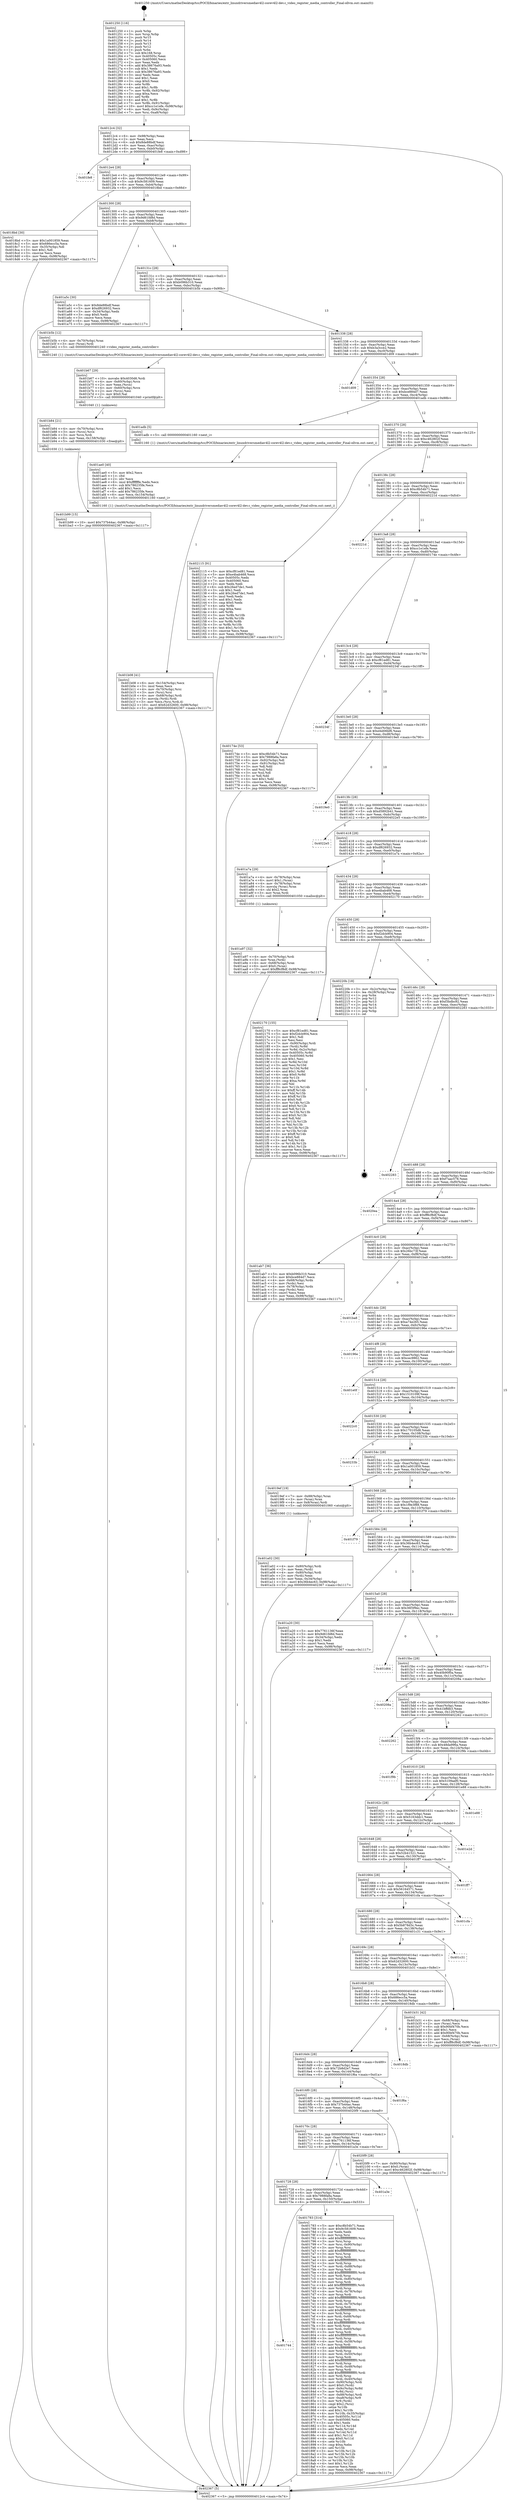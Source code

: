 digraph "0x401250" {
  label = "0x401250 (/mnt/c/Users/mathe/Desktop/tcc/POCII/binaries/extr_linuxdriversmediav4l2-corev4l2-dev.c_video_register_media_controller_Final-ollvm.out::main(0))"
  labelloc = "t"
  node[shape=record]

  Entry [label="",width=0.3,height=0.3,shape=circle,fillcolor=black,style=filled]
  "0x4012c4" [label="{
     0x4012c4 [32]\l
     | [instrs]\l
     &nbsp;&nbsp;0x4012c4 \<+6\>: mov -0x98(%rbp),%eax\l
     &nbsp;&nbsp;0x4012ca \<+2\>: mov %eax,%ecx\l
     &nbsp;&nbsp;0x4012cc \<+6\>: sub $0x8de88bdf,%ecx\l
     &nbsp;&nbsp;0x4012d2 \<+6\>: mov %eax,-0xac(%rbp)\l
     &nbsp;&nbsp;0x4012d8 \<+6\>: mov %ecx,-0xb0(%rbp)\l
     &nbsp;&nbsp;0x4012de \<+6\>: je 0000000000401fe8 \<main+0xd98\>\l
  }"]
  "0x401fe8" [label="{
     0x401fe8\l
  }", style=dashed]
  "0x4012e4" [label="{
     0x4012e4 [28]\l
     | [instrs]\l
     &nbsp;&nbsp;0x4012e4 \<+5\>: jmp 00000000004012e9 \<main+0x99\>\l
     &nbsp;&nbsp;0x4012e9 \<+6\>: mov -0xac(%rbp),%eax\l
     &nbsp;&nbsp;0x4012ef \<+5\>: sub $0x9c581609,%eax\l
     &nbsp;&nbsp;0x4012f4 \<+6\>: mov %eax,-0xb4(%rbp)\l
     &nbsp;&nbsp;0x4012fa \<+6\>: je 00000000004018bd \<main+0x66d\>\l
  }"]
  Exit [label="",width=0.3,height=0.3,shape=circle,fillcolor=black,style=filled,peripheries=2]
  "0x4018bd" [label="{
     0x4018bd [30]\l
     | [instrs]\l
     &nbsp;&nbsp;0x4018bd \<+5\>: mov $0x1a001859,%eax\l
     &nbsp;&nbsp;0x4018c2 \<+5\>: mov $0x686ecc5a,%ecx\l
     &nbsp;&nbsp;0x4018c7 \<+3\>: mov -0x35(%rbp),%dl\l
     &nbsp;&nbsp;0x4018ca \<+3\>: test $0x1,%dl\l
     &nbsp;&nbsp;0x4018cd \<+3\>: cmovne %ecx,%eax\l
     &nbsp;&nbsp;0x4018d0 \<+6\>: mov %eax,-0x98(%rbp)\l
     &nbsp;&nbsp;0x4018d6 \<+5\>: jmp 0000000000402367 \<main+0x1117\>\l
  }"]
  "0x401300" [label="{
     0x401300 [28]\l
     | [instrs]\l
     &nbsp;&nbsp;0x401300 \<+5\>: jmp 0000000000401305 \<main+0xb5\>\l
     &nbsp;&nbsp;0x401305 \<+6\>: mov -0xac(%rbp),%eax\l
     &nbsp;&nbsp;0x40130b \<+5\>: sub $0x9d61fd8d,%eax\l
     &nbsp;&nbsp;0x401310 \<+6\>: mov %eax,-0xb8(%rbp)\l
     &nbsp;&nbsp;0x401316 \<+6\>: je 0000000000401a5c \<main+0x80c\>\l
  }"]
  "0x401b99" [label="{
     0x401b99 [15]\l
     | [instrs]\l
     &nbsp;&nbsp;0x401b99 \<+10\>: movl $0x737b44ac,-0x98(%rbp)\l
     &nbsp;&nbsp;0x401ba3 \<+5\>: jmp 0000000000402367 \<main+0x1117\>\l
  }"]
  "0x401a5c" [label="{
     0x401a5c [30]\l
     | [instrs]\l
     &nbsp;&nbsp;0x401a5c \<+5\>: mov $0x8de88bdf,%eax\l
     &nbsp;&nbsp;0x401a61 \<+5\>: mov $0xdf626932,%ecx\l
     &nbsp;&nbsp;0x401a66 \<+3\>: mov -0x34(%rbp),%edx\l
     &nbsp;&nbsp;0x401a69 \<+3\>: cmp $0x0,%edx\l
     &nbsp;&nbsp;0x401a6c \<+3\>: cmove %ecx,%eax\l
     &nbsp;&nbsp;0x401a6f \<+6\>: mov %eax,-0x98(%rbp)\l
     &nbsp;&nbsp;0x401a75 \<+5\>: jmp 0000000000402367 \<main+0x1117\>\l
  }"]
  "0x40131c" [label="{
     0x40131c [28]\l
     | [instrs]\l
     &nbsp;&nbsp;0x40131c \<+5\>: jmp 0000000000401321 \<main+0xd1\>\l
     &nbsp;&nbsp;0x401321 \<+6\>: mov -0xac(%rbp),%eax\l
     &nbsp;&nbsp;0x401327 \<+5\>: sub $0xb096b310,%eax\l
     &nbsp;&nbsp;0x40132c \<+6\>: mov %eax,-0xbc(%rbp)\l
     &nbsp;&nbsp;0x401332 \<+6\>: je 0000000000401b5b \<main+0x90b\>\l
  }"]
  "0x401b84" [label="{
     0x401b84 [21]\l
     | [instrs]\l
     &nbsp;&nbsp;0x401b84 \<+4\>: mov -0x70(%rbp),%rcx\l
     &nbsp;&nbsp;0x401b88 \<+3\>: mov (%rcx),%rcx\l
     &nbsp;&nbsp;0x401b8b \<+3\>: mov %rcx,%rdi\l
     &nbsp;&nbsp;0x401b8e \<+6\>: mov %eax,-0x158(%rbp)\l
     &nbsp;&nbsp;0x401b94 \<+5\>: call 0000000000401030 \<free@plt\>\l
     | [calls]\l
     &nbsp;&nbsp;0x401030 \{1\} (unknown)\l
  }"]
  "0x401b5b" [label="{
     0x401b5b [12]\l
     | [instrs]\l
     &nbsp;&nbsp;0x401b5b \<+4\>: mov -0x70(%rbp),%rax\l
     &nbsp;&nbsp;0x401b5f \<+3\>: mov (%rax),%rdi\l
     &nbsp;&nbsp;0x401b62 \<+5\>: call 0000000000401240 \<video_register_media_controller\>\l
     | [calls]\l
     &nbsp;&nbsp;0x401240 \{1\} (/mnt/c/Users/mathe/Desktop/tcc/POCII/binaries/extr_linuxdriversmediav4l2-corev4l2-dev.c_video_register_media_controller_Final-ollvm.out::video_register_media_controller)\l
  }"]
  "0x401338" [label="{
     0x401338 [28]\l
     | [instrs]\l
     &nbsp;&nbsp;0x401338 \<+5\>: jmp 000000000040133d \<main+0xed\>\l
     &nbsp;&nbsp;0x40133d \<+6\>: mov -0xac(%rbp),%eax\l
     &nbsp;&nbsp;0x401343 \<+5\>: sub $0xb3a3cce2,%eax\l
     &nbsp;&nbsp;0x401348 \<+6\>: mov %eax,-0xc0(%rbp)\l
     &nbsp;&nbsp;0x40134e \<+6\>: je 0000000000401d09 \<main+0xab9\>\l
  }"]
  "0x401b67" [label="{
     0x401b67 [29]\l
     | [instrs]\l
     &nbsp;&nbsp;0x401b67 \<+10\>: movabs $0x4030d6,%rdi\l
     &nbsp;&nbsp;0x401b71 \<+4\>: mov -0x60(%rbp),%rcx\l
     &nbsp;&nbsp;0x401b75 \<+2\>: mov %eax,(%rcx)\l
     &nbsp;&nbsp;0x401b77 \<+4\>: mov -0x60(%rbp),%rcx\l
     &nbsp;&nbsp;0x401b7b \<+2\>: mov (%rcx),%esi\l
     &nbsp;&nbsp;0x401b7d \<+2\>: mov $0x0,%al\l
     &nbsp;&nbsp;0x401b7f \<+5\>: call 0000000000401040 \<printf@plt\>\l
     | [calls]\l
     &nbsp;&nbsp;0x401040 \{1\} (unknown)\l
  }"]
  "0x401d09" [label="{
     0x401d09\l
  }", style=dashed]
  "0x401354" [label="{
     0x401354 [28]\l
     | [instrs]\l
     &nbsp;&nbsp;0x401354 \<+5\>: jmp 0000000000401359 \<main+0x109\>\l
     &nbsp;&nbsp;0x401359 \<+6\>: mov -0xac(%rbp),%eax\l
     &nbsp;&nbsp;0x40135f \<+5\>: sub $0xbce884d7,%eax\l
     &nbsp;&nbsp;0x401364 \<+6\>: mov %eax,-0xc4(%rbp)\l
     &nbsp;&nbsp;0x40136a \<+6\>: je 0000000000401adb \<main+0x88b\>\l
  }"]
  "0x401b08" [label="{
     0x401b08 [41]\l
     | [instrs]\l
     &nbsp;&nbsp;0x401b08 \<+6\>: mov -0x154(%rbp),%ecx\l
     &nbsp;&nbsp;0x401b0e \<+3\>: imul %eax,%ecx\l
     &nbsp;&nbsp;0x401b11 \<+4\>: mov -0x70(%rbp),%rsi\l
     &nbsp;&nbsp;0x401b15 \<+3\>: mov (%rsi),%rsi\l
     &nbsp;&nbsp;0x401b18 \<+4\>: mov -0x68(%rbp),%rdi\l
     &nbsp;&nbsp;0x401b1c \<+3\>: movslq (%rdi),%rdi\l
     &nbsp;&nbsp;0x401b1f \<+3\>: mov %ecx,(%rsi,%rdi,4)\l
     &nbsp;&nbsp;0x401b22 \<+10\>: movl $0x62d32600,-0x98(%rbp)\l
     &nbsp;&nbsp;0x401b2c \<+5\>: jmp 0000000000402367 \<main+0x1117\>\l
  }"]
  "0x401adb" [label="{
     0x401adb [5]\l
     | [instrs]\l
     &nbsp;&nbsp;0x401adb \<+5\>: call 0000000000401160 \<next_i\>\l
     | [calls]\l
     &nbsp;&nbsp;0x401160 \{1\} (/mnt/c/Users/mathe/Desktop/tcc/POCII/binaries/extr_linuxdriversmediav4l2-corev4l2-dev.c_video_register_media_controller_Final-ollvm.out::next_i)\l
  }"]
  "0x401370" [label="{
     0x401370 [28]\l
     | [instrs]\l
     &nbsp;&nbsp;0x401370 \<+5\>: jmp 0000000000401375 \<main+0x125\>\l
     &nbsp;&nbsp;0x401375 \<+6\>: mov -0xac(%rbp),%eax\l
     &nbsp;&nbsp;0x40137b \<+5\>: sub $0xc462802f,%eax\l
     &nbsp;&nbsp;0x401380 \<+6\>: mov %eax,-0xc8(%rbp)\l
     &nbsp;&nbsp;0x401386 \<+6\>: je 0000000000402115 \<main+0xec5\>\l
  }"]
  "0x401ae0" [label="{
     0x401ae0 [40]\l
     | [instrs]\l
     &nbsp;&nbsp;0x401ae0 \<+5\>: mov $0x2,%ecx\l
     &nbsp;&nbsp;0x401ae5 \<+1\>: cltd\l
     &nbsp;&nbsp;0x401ae6 \<+2\>: idiv %ecx\l
     &nbsp;&nbsp;0x401ae8 \<+6\>: imul $0xfffffffe,%edx,%ecx\l
     &nbsp;&nbsp;0x401aee \<+6\>: sub $0x786235fe,%ecx\l
     &nbsp;&nbsp;0x401af4 \<+3\>: add $0x1,%ecx\l
     &nbsp;&nbsp;0x401af7 \<+6\>: add $0x786235fe,%ecx\l
     &nbsp;&nbsp;0x401afd \<+6\>: mov %ecx,-0x154(%rbp)\l
     &nbsp;&nbsp;0x401b03 \<+5\>: call 0000000000401160 \<next_i\>\l
     | [calls]\l
     &nbsp;&nbsp;0x401160 \{1\} (/mnt/c/Users/mathe/Desktop/tcc/POCII/binaries/extr_linuxdriversmediav4l2-corev4l2-dev.c_video_register_media_controller_Final-ollvm.out::next_i)\l
  }"]
  "0x402115" [label="{
     0x402115 [91]\l
     | [instrs]\l
     &nbsp;&nbsp;0x402115 \<+5\>: mov $0xcf81ed81,%eax\l
     &nbsp;&nbsp;0x40211a \<+5\>: mov $0xe4bab468,%ecx\l
     &nbsp;&nbsp;0x40211f \<+7\>: mov 0x40505c,%edx\l
     &nbsp;&nbsp;0x402126 \<+7\>: mov 0x405060,%esi\l
     &nbsp;&nbsp;0x40212d \<+2\>: mov %edx,%edi\l
     &nbsp;&nbsp;0x40212f \<+6\>: sub $0x26ed7de1,%edi\l
     &nbsp;&nbsp;0x402135 \<+3\>: sub $0x1,%edi\l
     &nbsp;&nbsp;0x402138 \<+6\>: add $0x26ed7de1,%edi\l
     &nbsp;&nbsp;0x40213e \<+3\>: imul %edi,%edx\l
     &nbsp;&nbsp;0x402141 \<+3\>: and $0x1,%edx\l
     &nbsp;&nbsp;0x402144 \<+3\>: cmp $0x0,%edx\l
     &nbsp;&nbsp;0x402147 \<+4\>: sete %r8b\l
     &nbsp;&nbsp;0x40214b \<+3\>: cmp $0xa,%esi\l
     &nbsp;&nbsp;0x40214e \<+4\>: setl %r9b\l
     &nbsp;&nbsp;0x402152 \<+3\>: mov %r8b,%r10b\l
     &nbsp;&nbsp;0x402155 \<+3\>: and %r9b,%r10b\l
     &nbsp;&nbsp;0x402158 \<+3\>: xor %r9b,%r8b\l
     &nbsp;&nbsp;0x40215b \<+3\>: or %r8b,%r10b\l
     &nbsp;&nbsp;0x40215e \<+4\>: test $0x1,%r10b\l
     &nbsp;&nbsp;0x402162 \<+3\>: cmovne %ecx,%eax\l
     &nbsp;&nbsp;0x402165 \<+6\>: mov %eax,-0x98(%rbp)\l
     &nbsp;&nbsp;0x40216b \<+5\>: jmp 0000000000402367 \<main+0x1117\>\l
  }"]
  "0x40138c" [label="{
     0x40138c [28]\l
     | [instrs]\l
     &nbsp;&nbsp;0x40138c \<+5\>: jmp 0000000000401391 \<main+0x141\>\l
     &nbsp;&nbsp;0x401391 \<+6\>: mov -0xac(%rbp),%eax\l
     &nbsp;&nbsp;0x401397 \<+5\>: sub $0xc8b54b71,%eax\l
     &nbsp;&nbsp;0x40139c \<+6\>: mov %eax,-0xcc(%rbp)\l
     &nbsp;&nbsp;0x4013a2 \<+6\>: je 000000000040221d \<main+0xfcd\>\l
  }"]
  "0x401a97" [label="{
     0x401a97 [32]\l
     | [instrs]\l
     &nbsp;&nbsp;0x401a97 \<+4\>: mov -0x70(%rbp),%rdi\l
     &nbsp;&nbsp;0x401a9b \<+3\>: mov %rax,(%rdi)\l
     &nbsp;&nbsp;0x401a9e \<+4\>: mov -0x68(%rbp),%rax\l
     &nbsp;&nbsp;0x401aa2 \<+6\>: movl $0x0,(%rax)\l
     &nbsp;&nbsp;0x401aa8 \<+10\>: movl $0xff8cf8df,-0x98(%rbp)\l
     &nbsp;&nbsp;0x401ab2 \<+5\>: jmp 0000000000402367 \<main+0x1117\>\l
  }"]
  "0x40221d" [label="{
     0x40221d\l
  }", style=dashed]
  "0x4013a8" [label="{
     0x4013a8 [28]\l
     | [instrs]\l
     &nbsp;&nbsp;0x4013a8 \<+5\>: jmp 00000000004013ad \<main+0x15d\>\l
     &nbsp;&nbsp;0x4013ad \<+6\>: mov -0xac(%rbp),%eax\l
     &nbsp;&nbsp;0x4013b3 \<+5\>: sub $0xcc1e1efe,%eax\l
     &nbsp;&nbsp;0x4013b8 \<+6\>: mov %eax,-0xd0(%rbp)\l
     &nbsp;&nbsp;0x4013be \<+6\>: je 000000000040174e \<main+0x4fe\>\l
  }"]
  "0x401a02" [label="{
     0x401a02 [30]\l
     | [instrs]\l
     &nbsp;&nbsp;0x401a02 \<+4\>: mov -0x80(%rbp),%rdi\l
     &nbsp;&nbsp;0x401a06 \<+2\>: mov %eax,(%rdi)\l
     &nbsp;&nbsp;0x401a08 \<+4\>: mov -0x80(%rbp),%rdi\l
     &nbsp;&nbsp;0x401a0c \<+2\>: mov (%rdi),%eax\l
     &nbsp;&nbsp;0x401a0e \<+3\>: mov %eax,-0x34(%rbp)\l
     &nbsp;&nbsp;0x401a11 \<+10\>: movl $0x36b4ec63,-0x98(%rbp)\l
     &nbsp;&nbsp;0x401a1b \<+5\>: jmp 0000000000402367 \<main+0x1117\>\l
  }"]
  "0x40174e" [label="{
     0x40174e [53]\l
     | [instrs]\l
     &nbsp;&nbsp;0x40174e \<+5\>: mov $0xc8b54b71,%eax\l
     &nbsp;&nbsp;0x401753 \<+5\>: mov $0x7988fa8a,%ecx\l
     &nbsp;&nbsp;0x401758 \<+6\>: mov -0x92(%rbp),%dl\l
     &nbsp;&nbsp;0x40175e \<+7\>: mov -0x91(%rbp),%sil\l
     &nbsp;&nbsp;0x401765 \<+3\>: mov %dl,%dil\l
     &nbsp;&nbsp;0x401768 \<+3\>: and %sil,%dil\l
     &nbsp;&nbsp;0x40176b \<+3\>: xor %sil,%dl\l
     &nbsp;&nbsp;0x40176e \<+3\>: or %dl,%dil\l
     &nbsp;&nbsp;0x401771 \<+4\>: test $0x1,%dil\l
     &nbsp;&nbsp;0x401775 \<+3\>: cmovne %ecx,%eax\l
     &nbsp;&nbsp;0x401778 \<+6\>: mov %eax,-0x98(%rbp)\l
     &nbsp;&nbsp;0x40177e \<+5\>: jmp 0000000000402367 \<main+0x1117\>\l
  }"]
  "0x4013c4" [label="{
     0x4013c4 [28]\l
     | [instrs]\l
     &nbsp;&nbsp;0x4013c4 \<+5\>: jmp 00000000004013c9 \<main+0x179\>\l
     &nbsp;&nbsp;0x4013c9 \<+6\>: mov -0xac(%rbp),%eax\l
     &nbsp;&nbsp;0x4013cf \<+5\>: sub $0xcf81ed81,%eax\l
     &nbsp;&nbsp;0x4013d4 \<+6\>: mov %eax,-0xd4(%rbp)\l
     &nbsp;&nbsp;0x4013da \<+6\>: je 000000000040234f \<main+0x10ff\>\l
  }"]
  "0x402367" [label="{
     0x402367 [5]\l
     | [instrs]\l
     &nbsp;&nbsp;0x402367 \<+5\>: jmp 00000000004012c4 \<main+0x74\>\l
  }"]
  "0x401250" [label="{
     0x401250 [116]\l
     | [instrs]\l
     &nbsp;&nbsp;0x401250 \<+1\>: push %rbp\l
     &nbsp;&nbsp;0x401251 \<+3\>: mov %rsp,%rbp\l
     &nbsp;&nbsp;0x401254 \<+2\>: push %r15\l
     &nbsp;&nbsp;0x401256 \<+2\>: push %r14\l
     &nbsp;&nbsp;0x401258 \<+2\>: push %r13\l
     &nbsp;&nbsp;0x40125a \<+2\>: push %r12\l
     &nbsp;&nbsp;0x40125c \<+1\>: push %rbx\l
     &nbsp;&nbsp;0x40125d \<+7\>: sub $0x168,%rsp\l
     &nbsp;&nbsp;0x401264 \<+7\>: mov 0x40505c,%eax\l
     &nbsp;&nbsp;0x40126b \<+7\>: mov 0x405060,%ecx\l
     &nbsp;&nbsp;0x401272 \<+2\>: mov %eax,%edx\l
     &nbsp;&nbsp;0x401274 \<+6\>: add $0x38676a93,%edx\l
     &nbsp;&nbsp;0x40127a \<+3\>: sub $0x1,%edx\l
     &nbsp;&nbsp;0x40127d \<+6\>: sub $0x38676a93,%edx\l
     &nbsp;&nbsp;0x401283 \<+3\>: imul %edx,%eax\l
     &nbsp;&nbsp;0x401286 \<+3\>: and $0x1,%eax\l
     &nbsp;&nbsp;0x401289 \<+3\>: cmp $0x0,%eax\l
     &nbsp;&nbsp;0x40128c \<+4\>: sete %r8b\l
     &nbsp;&nbsp;0x401290 \<+4\>: and $0x1,%r8b\l
     &nbsp;&nbsp;0x401294 \<+7\>: mov %r8b,-0x92(%rbp)\l
     &nbsp;&nbsp;0x40129b \<+3\>: cmp $0xa,%ecx\l
     &nbsp;&nbsp;0x40129e \<+4\>: setl %r8b\l
     &nbsp;&nbsp;0x4012a2 \<+4\>: and $0x1,%r8b\l
     &nbsp;&nbsp;0x4012a6 \<+7\>: mov %r8b,-0x91(%rbp)\l
     &nbsp;&nbsp;0x4012ad \<+10\>: movl $0xcc1e1efe,-0x98(%rbp)\l
     &nbsp;&nbsp;0x4012b7 \<+6\>: mov %edi,-0x9c(%rbp)\l
     &nbsp;&nbsp;0x4012bd \<+7\>: mov %rsi,-0xa8(%rbp)\l
  }"]
  "0x401744" [label="{
     0x401744\l
  }", style=dashed]
  "0x40234f" [label="{
     0x40234f\l
  }", style=dashed]
  "0x4013e0" [label="{
     0x4013e0 [28]\l
     | [instrs]\l
     &nbsp;&nbsp;0x4013e0 \<+5\>: jmp 00000000004013e5 \<main+0x195\>\l
     &nbsp;&nbsp;0x4013e5 \<+6\>: mov -0xac(%rbp),%eax\l
     &nbsp;&nbsp;0x4013eb \<+5\>: sub $0xd4d06bf6,%eax\l
     &nbsp;&nbsp;0x4013f0 \<+6\>: mov %eax,-0xd8(%rbp)\l
     &nbsp;&nbsp;0x4013f6 \<+6\>: je 00000000004019e0 \<main+0x790\>\l
  }"]
  "0x401783" [label="{
     0x401783 [314]\l
     | [instrs]\l
     &nbsp;&nbsp;0x401783 \<+5\>: mov $0xc8b54b71,%eax\l
     &nbsp;&nbsp;0x401788 \<+5\>: mov $0x9c581609,%ecx\l
     &nbsp;&nbsp;0x40178d \<+2\>: xor %edx,%edx\l
     &nbsp;&nbsp;0x40178f \<+3\>: mov %rsp,%rsi\l
     &nbsp;&nbsp;0x401792 \<+4\>: add $0xfffffffffffffff0,%rsi\l
     &nbsp;&nbsp;0x401796 \<+3\>: mov %rsi,%rsp\l
     &nbsp;&nbsp;0x401799 \<+7\>: mov %rsi,-0x90(%rbp)\l
     &nbsp;&nbsp;0x4017a0 \<+3\>: mov %rsp,%rsi\l
     &nbsp;&nbsp;0x4017a3 \<+4\>: add $0xfffffffffffffff0,%rsi\l
     &nbsp;&nbsp;0x4017a7 \<+3\>: mov %rsi,%rsp\l
     &nbsp;&nbsp;0x4017aa \<+3\>: mov %rsp,%rdi\l
     &nbsp;&nbsp;0x4017ad \<+4\>: add $0xfffffffffffffff0,%rdi\l
     &nbsp;&nbsp;0x4017b1 \<+3\>: mov %rdi,%rsp\l
     &nbsp;&nbsp;0x4017b4 \<+7\>: mov %rdi,-0x88(%rbp)\l
     &nbsp;&nbsp;0x4017bb \<+3\>: mov %rsp,%rdi\l
     &nbsp;&nbsp;0x4017be \<+4\>: add $0xfffffffffffffff0,%rdi\l
     &nbsp;&nbsp;0x4017c2 \<+3\>: mov %rdi,%rsp\l
     &nbsp;&nbsp;0x4017c5 \<+4\>: mov %rdi,-0x80(%rbp)\l
     &nbsp;&nbsp;0x4017c9 \<+3\>: mov %rsp,%rdi\l
     &nbsp;&nbsp;0x4017cc \<+4\>: add $0xfffffffffffffff0,%rdi\l
     &nbsp;&nbsp;0x4017d0 \<+3\>: mov %rdi,%rsp\l
     &nbsp;&nbsp;0x4017d3 \<+4\>: mov %rdi,-0x78(%rbp)\l
     &nbsp;&nbsp;0x4017d7 \<+3\>: mov %rsp,%rdi\l
     &nbsp;&nbsp;0x4017da \<+4\>: add $0xfffffffffffffff0,%rdi\l
     &nbsp;&nbsp;0x4017de \<+3\>: mov %rdi,%rsp\l
     &nbsp;&nbsp;0x4017e1 \<+4\>: mov %rdi,-0x70(%rbp)\l
     &nbsp;&nbsp;0x4017e5 \<+3\>: mov %rsp,%rdi\l
     &nbsp;&nbsp;0x4017e8 \<+4\>: add $0xfffffffffffffff0,%rdi\l
     &nbsp;&nbsp;0x4017ec \<+3\>: mov %rdi,%rsp\l
     &nbsp;&nbsp;0x4017ef \<+4\>: mov %rdi,-0x68(%rbp)\l
     &nbsp;&nbsp;0x4017f3 \<+3\>: mov %rsp,%rdi\l
     &nbsp;&nbsp;0x4017f6 \<+4\>: add $0xfffffffffffffff0,%rdi\l
     &nbsp;&nbsp;0x4017fa \<+3\>: mov %rdi,%rsp\l
     &nbsp;&nbsp;0x4017fd \<+4\>: mov %rdi,-0x60(%rbp)\l
     &nbsp;&nbsp;0x401801 \<+3\>: mov %rsp,%rdi\l
     &nbsp;&nbsp;0x401804 \<+4\>: add $0xfffffffffffffff0,%rdi\l
     &nbsp;&nbsp;0x401808 \<+3\>: mov %rdi,%rsp\l
     &nbsp;&nbsp;0x40180b \<+4\>: mov %rdi,-0x58(%rbp)\l
     &nbsp;&nbsp;0x40180f \<+3\>: mov %rsp,%rdi\l
     &nbsp;&nbsp;0x401812 \<+4\>: add $0xfffffffffffffff0,%rdi\l
     &nbsp;&nbsp;0x401816 \<+3\>: mov %rdi,%rsp\l
     &nbsp;&nbsp;0x401819 \<+4\>: mov %rdi,-0x50(%rbp)\l
     &nbsp;&nbsp;0x40181d \<+3\>: mov %rsp,%rdi\l
     &nbsp;&nbsp;0x401820 \<+4\>: add $0xfffffffffffffff0,%rdi\l
     &nbsp;&nbsp;0x401824 \<+3\>: mov %rdi,%rsp\l
     &nbsp;&nbsp;0x401827 \<+4\>: mov %rdi,-0x48(%rbp)\l
     &nbsp;&nbsp;0x40182b \<+3\>: mov %rsp,%rdi\l
     &nbsp;&nbsp;0x40182e \<+4\>: add $0xfffffffffffffff0,%rdi\l
     &nbsp;&nbsp;0x401832 \<+3\>: mov %rdi,%rsp\l
     &nbsp;&nbsp;0x401835 \<+4\>: mov %rdi,-0x40(%rbp)\l
     &nbsp;&nbsp;0x401839 \<+7\>: mov -0x90(%rbp),%rdi\l
     &nbsp;&nbsp;0x401840 \<+6\>: movl $0x0,(%rdi)\l
     &nbsp;&nbsp;0x401846 \<+7\>: mov -0x9c(%rbp),%r8d\l
     &nbsp;&nbsp;0x40184d \<+3\>: mov %r8d,(%rsi)\l
     &nbsp;&nbsp;0x401850 \<+7\>: mov -0x88(%rbp),%rdi\l
     &nbsp;&nbsp;0x401857 \<+7\>: mov -0xa8(%rbp),%r9\l
     &nbsp;&nbsp;0x40185e \<+3\>: mov %r9,(%rdi)\l
     &nbsp;&nbsp;0x401861 \<+3\>: cmpl $0x2,(%rsi)\l
     &nbsp;&nbsp;0x401864 \<+4\>: setne %r10b\l
     &nbsp;&nbsp;0x401868 \<+4\>: and $0x1,%r10b\l
     &nbsp;&nbsp;0x40186c \<+4\>: mov %r10b,-0x35(%rbp)\l
     &nbsp;&nbsp;0x401870 \<+8\>: mov 0x40505c,%r11d\l
     &nbsp;&nbsp;0x401878 \<+7\>: mov 0x405060,%ebx\l
     &nbsp;&nbsp;0x40187f \<+3\>: sub $0x1,%edx\l
     &nbsp;&nbsp;0x401882 \<+3\>: mov %r11d,%r14d\l
     &nbsp;&nbsp;0x401885 \<+3\>: add %edx,%r14d\l
     &nbsp;&nbsp;0x401888 \<+4\>: imul %r14d,%r11d\l
     &nbsp;&nbsp;0x40188c \<+4\>: and $0x1,%r11d\l
     &nbsp;&nbsp;0x401890 \<+4\>: cmp $0x0,%r11d\l
     &nbsp;&nbsp;0x401894 \<+4\>: sete %r10b\l
     &nbsp;&nbsp;0x401898 \<+3\>: cmp $0xa,%ebx\l
     &nbsp;&nbsp;0x40189b \<+4\>: setl %r15b\l
     &nbsp;&nbsp;0x40189f \<+3\>: mov %r10b,%r12b\l
     &nbsp;&nbsp;0x4018a2 \<+3\>: and %r15b,%r12b\l
     &nbsp;&nbsp;0x4018a5 \<+3\>: xor %r15b,%r10b\l
     &nbsp;&nbsp;0x4018a8 \<+3\>: or %r10b,%r12b\l
     &nbsp;&nbsp;0x4018ab \<+4\>: test $0x1,%r12b\l
     &nbsp;&nbsp;0x4018af \<+3\>: cmovne %ecx,%eax\l
     &nbsp;&nbsp;0x4018b2 \<+6\>: mov %eax,-0x98(%rbp)\l
     &nbsp;&nbsp;0x4018b8 \<+5\>: jmp 0000000000402367 \<main+0x1117\>\l
  }"]
  "0x4019e0" [label="{
     0x4019e0\l
  }", style=dashed]
  "0x4013fc" [label="{
     0x4013fc [28]\l
     | [instrs]\l
     &nbsp;&nbsp;0x4013fc \<+5\>: jmp 0000000000401401 \<main+0x1b1\>\l
     &nbsp;&nbsp;0x401401 \<+6\>: mov -0xac(%rbp),%eax\l
     &nbsp;&nbsp;0x401407 \<+5\>: sub $0xd5892b41,%eax\l
     &nbsp;&nbsp;0x40140c \<+6\>: mov %eax,-0xdc(%rbp)\l
     &nbsp;&nbsp;0x401412 \<+6\>: je 00000000004022e5 \<main+0x1095\>\l
  }"]
  "0x401728" [label="{
     0x401728 [28]\l
     | [instrs]\l
     &nbsp;&nbsp;0x401728 \<+5\>: jmp 000000000040172d \<main+0x4dd\>\l
     &nbsp;&nbsp;0x40172d \<+6\>: mov -0xac(%rbp),%eax\l
     &nbsp;&nbsp;0x401733 \<+5\>: sub $0x7988fa8a,%eax\l
     &nbsp;&nbsp;0x401738 \<+6\>: mov %eax,-0x150(%rbp)\l
     &nbsp;&nbsp;0x40173e \<+6\>: je 0000000000401783 \<main+0x533\>\l
  }"]
  "0x4022e5" [label="{
     0x4022e5\l
  }", style=dashed]
  "0x401418" [label="{
     0x401418 [28]\l
     | [instrs]\l
     &nbsp;&nbsp;0x401418 \<+5\>: jmp 000000000040141d \<main+0x1cd\>\l
     &nbsp;&nbsp;0x40141d \<+6\>: mov -0xac(%rbp),%eax\l
     &nbsp;&nbsp;0x401423 \<+5\>: sub $0xdf626932,%eax\l
     &nbsp;&nbsp;0x401428 \<+6\>: mov %eax,-0xe0(%rbp)\l
     &nbsp;&nbsp;0x40142e \<+6\>: je 0000000000401a7a \<main+0x82a\>\l
  }"]
  "0x401a3e" [label="{
     0x401a3e\l
  }", style=dashed]
  "0x401a7a" [label="{
     0x401a7a [29]\l
     | [instrs]\l
     &nbsp;&nbsp;0x401a7a \<+4\>: mov -0x78(%rbp),%rax\l
     &nbsp;&nbsp;0x401a7e \<+6\>: movl $0x1,(%rax)\l
     &nbsp;&nbsp;0x401a84 \<+4\>: mov -0x78(%rbp),%rax\l
     &nbsp;&nbsp;0x401a88 \<+3\>: movslq (%rax),%rax\l
     &nbsp;&nbsp;0x401a8b \<+4\>: shl $0x2,%rax\l
     &nbsp;&nbsp;0x401a8f \<+3\>: mov %rax,%rdi\l
     &nbsp;&nbsp;0x401a92 \<+5\>: call 0000000000401050 \<malloc@plt\>\l
     | [calls]\l
     &nbsp;&nbsp;0x401050 \{1\} (unknown)\l
  }"]
  "0x401434" [label="{
     0x401434 [28]\l
     | [instrs]\l
     &nbsp;&nbsp;0x401434 \<+5\>: jmp 0000000000401439 \<main+0x1e9\>\l
     &nbsp;&nbsp;0x401439 \<+6\>: mov -0xac(%rbp),%eax\l
     &nbsp;&nbsp;0x40143f \<+5\>: sub $0xe4bab468,%eax\l
     &nbsp;&nbsp;0x401444 \<+6\>: mov %eax,-0xe4(%rbp)\l
     &nbsp;&nbsp;0x40144a \<+6\>: je 0000000000402170 \<main+0xf20\>\l
  }"]
  "0x40170c" [label="{
     0x40170c [28]\l
     | [instrs]\l
     &nbsp;&nbsp;0x40170c \<+5\>: jmp 0000000000401711 \<main+0x4c1\>\l
     &nbsp;&nbsp;0x401711 \<+6\>: mov -0xac(%rbp),%eax\l
     &nbsp;&nbsp;0x401717 \<+5\>: sub $0x7761136f,%eax\l
     &nbsp;&nbsp;0x40171c \<+6\>: mov %eax,-0x14c(%rbp)\l
     &nbsp;&nbsp;0x401722 \<+6\>: je 0000000000401a3e \<main+0x7ee\>\l
  }"]
  "0x402170" [label="{
     0x402170 [155]\l
     | [instrs]\l
     &nbsp;&nbsp;0x402170 \<+5\>: mov $0xcf81ed81,%eax\l
     &nbsp;&nbsp;0x402175 \<+5\>: mov $0xf2dcb904,%ecx\l
     &nbsp;&nbsp;0x40217a \<+2\>: mov $0x1,%dl\l
     &nbsp;&nbsp;0x40217c \<+2\>: xor %esi,%esi\l
     &nbsp;&nbsp;0x40217e \<+7\>: mov -0x90(%rbp),%rdi\l
     &nbsp;&nbsp;0x402185 \<+3\>: mov (%rdi),%r8d\l
     &nbsp;&nbsp;0x402188 \<+4\>: mov %r8d,-0x2c(%rbp)\l
     &nbsp;&nbsp;0x40218c \<+8\>: mov 0x40505c,%r8d\l
     &nbsp;&nbsp;0x402194 \<+8\>: mov 0x405060,%r9d\l
     &nbsp;&nbsp;0x40219c \<+3\>: sub $0x1,%esi\l
     &nbsp;&nbsp;0x40219f \<+3\>: mov %r8d,%r10d\l
     &nbsp;&nbsp;0x4021a2 \<+3\>: add %esi,%r10d\l
     &nbsp;&nbsp;0x4021a5 \<+4\>: imul %r10d,%r8d\l
     &nbsp;&nbsp;0x4021a9 \<+4\>: and $0x1,%r8d\l
     &nbsp;&nbsp;0x4021ad \<+4\>: cmp $0x0,%r8d\l
     &nbsp;&nbsp;0x4021b1 \<+4\>: sete %r11b\l
     &nbsp;&nbsp;0x4021b5 \<+4\>: cmp $0xa,%r9d\l
     &nbsp;&nbsp;0x4021b9 \<+3\>: setl %bl\l
     &nbsp;&nbsp;0x4021bc \<+3\>: mov %r11b,%r14b\l
     &nbsp;&nbsp;0x4021bf \<+4\>: xor $0xff,%r14b\l
     &nbsp;&nbsp;0x4021c3 \<+3\>: mov %bl,%r15b\l
     &nbsp;&nbsp;0x4021c6 \<+4\>: xor $0xff,%r15b\l
     &nbsp;&nbsp;0x4021ca \<+3\>: xor $0x0,%dl\l
     &nbsp;&nbsp;0x4021cd \<+3\>: mov %r14b,%r12b\l
     &nbsp;&nbsp;0x4021d0 \<+4\>: and $0x0,%r12b\l
     &nbsp;&nbsp;0x4021d4 \<+3\>: and %dl,%r11b\l
     &nbsp;&nbsp;0x4021d7 \<+3\>: mov %r15b,%r13b\l
     &nbsp;&nbsp;0x4021da \<+4\>: and $0x0,%r13b\l
     &nbsp;&nbsp;0x4021de \<+2\>: and %dl,%bl\l
     &nbsp;&nbsp;0x4021e0 \<+3\>: or %r11b,%r12b\l
     &nbsp;&nbsp;0x4021e3 \<+3\>: or %bl,%r13b\l
     &nbsp;&nbsp;0x4021e6 \<+3\>: xor %r13b,%r12b\l
     &nbsp;&nbsp;0x4021e9 \<+3\>: or %r15b,%r14b\l
     &nbsp;&nbsp;0x4021ec \<+4\>: xor $0xff,%r14b\l
     &nbsp;&nbsp;0x4021f0 \<+3\>: or $0x0,%dl\l
     &nbsp;&nbsp;0x4021f3 \<+3\>: and %dl,%r14b\l
     &nbsp;&nbsp;0x4021f6 \<+3\>: or %r14b,%r12b\l
     &nbsp;&nbsp;0x4021f9 \<+4\>: test $0x1,%r12b\l
     &nbsp;&nbsp;0x4021fd \<+3\>: cmovne %ecx,%eax\l
     &nbsp;&nbsp;0x402200 \<+6\>: mov %eax,-0x98(%rbp)\l
     &nbsp;&nbsp;0x402206 \<+5\>: jmp 0000000000402367 \<main+0x1117\>\l
  }"]
  "0x401450" [label="{
     0x401450 [28]\l
     | [instrs]\l
     &nbsp;&nbsp;0x401450 \<+5\>: jmp 0000000000401455 \<main+0x205\>\l
     &nbsp;&nbsp;0x401455 \<+6\>: mov -0xac(%rbp),%eax\l
     &nbsp;&nbsp;0x40145b \<+5\>: sub $0xf2dcb904,%eax\l
     &nbsp;&nbsp;0x401460 \<+6\>: mov %eax,-0xe8(%rbp)\l
     &nbsp;&nbsp;0x401466 \<+6\>: je 000000000040220b \<main+0xfbb\>\l
  }"]
  "0x4020f9" [label="{
     0x4020f9 [28]\l
     | [instrs]\l
     &nbsp;&nbsp;0x4020f9 \<+7\>: mov -0x90(%rbp),%rax\l
     &nbsp;&nbsp;0x402100 \<+6\>: movl $0x0,(%rax)\l
     &nbsp;&nbsp;0x402106 \<+10\>: movl $0xc462802f,-0x98(%rbp)\l
     &nbsp;&nbsp;0x402110 \<+5\>: jmp 0000000000402367 \<main+0x1117\>\l
  }"]
  "0x40220b" [label="{
     0x40220b [18]\l
     | [instrs]\l
     &nbsp;&nbsp;0x40220b \<+3\>: mov -0x2c(%rbp),%eax\l
     &nbsp;&nbsp;0x40220e \<+4\>: lea -0x28(%rbp),%rsp\l
     &nbsp;&nbsp;0x402212 \<+1\>: pop %rbx\l
     &nbsp;&nbsp;0x402213 \<+2\>: pop %r12\l
     &nbsp;&nbsp;0x402215 \<+2\>: pop %r13\l
     &nbsp;&nbsp;0x402217 \<+2\>: pop %r14\l
     &nbsp;&nbsp;0x402219 \<+2\>: pop %r15\l
     &nbsp;&nbsp;0x40221b \<+1\>: pop %rbp\l
     &nbsp;&nbsp;0x40221c \<+1\>: ret\l
  }"]
  "0x40146c" [label="{
     0x40146c [28]\l
     | [instrs]\l
     &nbsp;&nbsp;0x40146c \<+5\>: jmp 0000000000401471 \<main+0x221\>\l
     &nbsp;&nbsp;0x401471 \<+6\>: mov -0xac(%rbp),%eax\l
     &nbsp;&nbsp;0x401477 \<+5\>: sub $0xf3bdbc92,%eax\l
     &nbsp;&nbsp;0x40147c \<+6\>: mov %eax,-0xec(%rbp)\l
     &nbsp;&nbsp;0x401482 \<+6\>: je 0000000000402283 \<main+0x1033\>\l
  }"]
  "0x4016f0" [label="{
     0x4016f0 [28]\l
     | [instrs]\l
     &nbsp;&nbsp;0x4016f0 \<+5\>: jmp 00000000004016f5 \<main+0x4a5\>\l
     &nbsp;&nbsp;0x4016f5 \<+6\>: mov -0xac(%rbp),%eax\l
     &nbsp;&nbsp;0x4016fb \<+5\>: sub $0x737b44ac,%eax\l
     &nbsp;&nbsp;0x401700 \<+6\>: mov %eax,-0x148(%rbp)\l
     &nbsp;&nbsp;0x401706 \<+6\>: je 00000000004020f9 \<main+0xea9\>\l
  }"]
  "0x402283" [label="{
     0x402283\l
  }", style=dashed]
  "0x401488" [label="{
     0x401488 [28]\l
     | [instrs]\l
     &nbsp;&nbsp;0x401488 \<+5\>: jmp 000000000040148d \<main+0x23d\>\l
     &nbsp;&nbsp;0x40148d \<+6\>: mov -0xac(%rbp),%eax\l
     &nbsp;&nbsp;0x401493 \<+5\>: sub $0xf7aac578,%eax\l
     &nbsp;&nbsp;0x401498 \<+6\>: mov %eax,-0xf0(%rbp)\l
     &nbsp;&nbsp;0x40149e \<+6\>: je 00000000004020ea \<main+0xe9a\>\l
  }"]
  "0x401f6a" [label="{
     0x401f6a\l
  }", style=dashed]
  "0x4020ea" [label="{
     0x4020ea\l
  }", style=dashed]
  "0x4014a4" [label="{
     0x4014a4 [28]\l
     | [instrs]\l
     &nbsp;&nbsp;0x4014a4 \<+5\>: jmp 00000000004014a9 \<main+0x259\>\l
     &nbsp;&nbsp;0x4014a9 \<+6\>: mov -0xac(%rbp),%eax\l
     &nbsp;&nbsp;0x4014af \<+5\>: sub $0xff8cf8df,%eax\l
     &nbsp;&nbsp;0x4014b4 \<+6\>: mov %eax,-0xf4(%rbp)\l
     &nbsp;&nbsp;0x4014ba \<+6\>: je 0000000000401ab7 \<main+0x867\>\l
  }"]
  "0x4016d4" [label="{
     0x4016d4 [28]\l
     | [instrs]\l
     &nbsp;&nbsp;0x4016d4 \<+5\>: jmp 00000000004016d9 \<main+0x489\>\l
     &nbsp;&nbsp;0x4016d9 \<+6\>: mov -0xac(%rbp),%eax\l
     &nbsp;&nbsp;0x4016df \<+5\>: sub $0x72b8d2e7,%eax\l
     &nbsp;&nbsp;0x4016e4 \<+6\>: mov %eax,-0x144(%rbp)\l
     &nbsp;&nbsp;0x4016ea \<+6\>: je 0000000000401f6a \<main+0xd1a\>\l
  }"]
  "0x401ab7" [label="{
     0x401ab7 [36]\l
     | [instrs]\l
     &nbsp;&nbsp;0x401ab7 \<+5\>: mov $0xb096b310,%eax\l
     &nbsp;&nbsp;0x401abc \<+5\>: mov $0xbce884d7,%ecx\l
     &nbsp;&nbsp;0x401ac1 \<+4\>: mov -0x68(%rbp),%rdx\l
     &nbsp;&nbsp;0x401ac5 \<+2\>: mov (%rdx),%esi\l
     &nbsp;&nbsp;0x401ac7 \<+4\>: mov -0x78(%rbp),%rdx\l
     &nbsp;&nbsp;0x401acb \<+2\>: cmp (%rdx),%esi\l
     &nbsp;&nbsp;0x401acd \<+3\>: cmovl %ecx,%eax\l
     &nbsp;&nbsp;0x401ad0 \<+6\>: mov %eax,-0x98(%rbp)\l
     &nbsp;&nbsp;0x401ad6 \<+5\>: jmp 0000000000402367 \<main+0x1117\>\l
  }"]
  "0x4014c0" [label="{
     0x4014c0 [28]\l
     | [instrs]\l
     &nbsp;&nbsp;0x4014c0 \<+5\>: jmp 00000000004014c5 \<main+0x275\>\l
     &nbsp;&nbsp;0x4014c5 \<+6\>: mov -0xac(%rbp),%eax\l
     &nbsp;&nbsp;0x4014cb \<+5\>: sub $0x26bc73f,%eax\l
     &nbsp;&nbsp;0x4014d0 \<+6\>: mov %eax,-0xf8(%rbp)\l
     &nbsp;&nbsp;0x4014d6 \<+6\>: je 0000000000401ba8 \<main+0x958\>\l
  }"]
  "0x4018db" [label="{
     0x4018db\l
  }", style=dashed]
  "0x401ba8" [label="{
     0x401ba8\l
  }", style=dashed]
  "0x4014dc" [label="{
     0x4014dc [28]\l
     | [instrs]\l
     &nbsp;&nbsp;0x4014dc \<+5\>: jmp 00000000004014e1 \<main+0x291\>\l
     &nbsp;&nbsp;0x4014e1 \<+6\>: mov -0xac(%rbp),%eax\l
     &nbsp;&nbsp;0x4014e7 \<+5\>: sub $0xa74e265,%eax\l
     &nbsp;&nbsp;0x4014ec \<+6\>: mov %eax,-0xfc(%rbp)\l
     &nbsp;&nbsp;0x4014f2 \<+6\>: je 000000000040196e \<main+0x71e\>\l
  }"]
  "0x4016b8" [label="{
     0x4016b8 [28]\l
     | [instrs]\l
     &nbsp;&nbsp;0x4016b8 \<+5\>: jmp 00000000004016bd \<main+0x46d\>\l
     &nbsp;&nbsp;0x4016bd \<+6\>: mov -0xac(%rbp),%eax\l
     &nbsp;&nbsp;0x4016c3 \<+5\>: sub $0x686ecc5a,%eax\l
     &nbsp;&nbsp;0x4016c8 \<+6\>: mov %eax,-0x140(%rbp)\l
     &nbsp;&nbsp;0x4016ce \<+6\>: je 00000000004018db \<main+0x68b\>\l
  }"]
  "0x40196e" [label="{
     0x40196e\l
  }", style=dashed]
  "0x4014f8" [label="{
     0x4014f8 [28]\l
     | [instrs]\l
     &nbsp;&nbsp;0x4014f8 \<+5\>: jmp 00000000004014fd \<main+0x2ad\>\l
     &nbsp;&nbsp;0x4014fd \<+6\>: mov -0xac(%rbp),%eax\l
     &nbsp;&nbsp;0x401503 \<+5\>: sub $0xcec9862,%eax\l
     &nbsp;&nbsp;0x401508 \<+6\>: mov %eax,-0x100(%rbp)\l
     &nbsp;&nbsp;0x40150e \<+6\>: je 0000000000401e0f \<main+0xbbf\>\l
  }"]
  "0x401b31" [label="{
     0x401b31 [42]\l
     | [instrs]\l
     &nbsp;&nbsp;0x401b31 \<+4\>: mov -0x68(%rbp),%rax\l
     &nbsp;&nbsp;0x401b35 \<+2\>: mov (%rax),%ecx\l
     &nbsp;&nbsp;0x401b37 \<+6\>: sub $0x90bf470b,%ecx\l
     &nbsp;&nbsp;0x401b3d \<+3\>: add $0x1,%ecx\l
     &nbsp;&nbsp;0x401b40 \<+6\>: add $0x90bf470b,%ecx\l
     &nbsp;&nbsp;0x401b46 \<+4\>: mov -0x68(%rbp),%rax\l
     &nbsp;&nbsp;0x401b4a \<+2\>: mov %ecx,(%rax)\l
     &nbsp;&nbsp;0x401b4c \<+10\>: movl $0xff8cf8df,-0x98(%rbp)\l
     &nbsp;&nbsp;0x401b56 \<+5\>: jmp 0000000000402367 \<main+0x1117\>\l
  }"]
  "0x401e0f" [label="{
     0x401e0f\l
  }", style=dashed]
  "0x401514" [label="{
     0x401514 [28]\l
     | [instrs]\l
     &nbsp;&nbsp;0x401514 \<+5\>: jmp 0000000000401519 \<main+0x2c9\>\l
     &nbsp;&nbsp;0x401519 \<+6\>: mov -0xac(%rbp),%eax\l
     &nbsp;&nbsp;0x40151f \<+5\>: sub $0x1510109f,%eax\l
     &nbsp;&nbsp;0x401524 \<+6\>: mov %eax,-0x104(%rbp)\l
     &nbsp;&nbsp;0x40152a \<+6\>: je 00000000004022c0 \<main+0x1070\>\l
  }"]
  "0x40169c" [label="{
     0x40169c [28]\l
     | [instrs]\l
     &nbsp;&nbsp;0x40169c \<+5\>: jmp 00000000004016a1 \<main+0x451\>\l
     &nbsp;&nbsp;0x4016a1 \<+6\>: mov -0xac(%rbp),%eax\l
     &nbsp;&nbsp;0x4016a7 \<+5\>: sub $0x62d32600,%eax\l
     &nbsp;&nbsp;0x4016ac \<+6\>: mov %eax,-0x13c(%rbp)\l
     &nbsp;&nbsp;0x4016b2 \<+6\>: je 0000000000401b31 \<main+0x8e1\>\l
  }"]
  "0x4022c0" [label="{
     0x4022c0\l
  }", style=dashed]
  "0x401530" [label="{
     0x401530 [28]\l
     | [instrs]\l
     &nbsp;&nbsp;0x401530 \<+5\>: jmp 0000000000401535 \<main+0x2e5\>\l
     &nbsp;&nbsp;0x401535 \<+6\>: mov -0xac(%rbp),%eax\l
     &nbsp;&nbsp;0x40153b \<+5\>: sub $0x170105d8,%eax\l
     &nbsp;&nbsp;0x401540 \<+6\>: mov %eax,-0x108(%rbp)\l
     &nbsp;&nbsp;0x401546 \<+6\>: je 000000000040233b \<main+0x10eb\>\l
  }"]
  "0x401c31" [label="{
     0x401c31\l
  }", style=dashed]
  "0x40233b" [label="{
     0x40233b\l
  }", style=dashed]
  "0x40154c" [label="{
     0x40154c [28]\l
     | [instrs]\l
     &nbsp;&nbsp;0x40154c \<+5\>: jmp 0000000000401551 \<main+0x301\>\l
     &nbsp;&nbsp;0x401551 \<+6\>: mov -0xac(%rbp),%eax\l
     &nbsp;&nbsp;0x401557 \<+5\>: sub $0x1a001859,%eax\l
     &nbsp;&nbsp;0x40155c \<+6\>: mov %eax,-0x10c(%rbp)\l
     &nbsp;&nbsp;0x401562 \<+6\>: je 00000000004019ef \<main+0x79f\>\l
  }"]
  "0x401680" [label="{
     0x401680 [28]\l
     | [instrs]\l
     &nbsp;&nbsp;0x401680 \<+5\>: jmp 0000000000401685 \<main+0x435\>\l
     &nbsp;&nbsp;0x401685 \<+6\>: mov -0xac(%rbp),%eax\l
     &nbsp;&nbsp;0x40168b \<+5\>: sub $0x5b878d3c,%eax\l
     &nbsp;&nbsp;0x401690 \<+6\>: mov %eax,-0x138(%rbp)\l
     &nbsp;&nbsp;0x401696 \<+6\>: je 0000000000401c31 \<main+0x9e1\>\l
  }"]
  "0x4019ef" [label="{
     0x4019ef [19]\l
     | [instrs]\l
     &nbsp;&nbsp;0x4019ef \<+7\>: mov -0x88(%rbp),%rax\l
     &nbsp;&nbsp;0x4019f6 \<+3\>: mov (%rax),%rax\l
     &nbsp;&nbsp;0x4019f9 \<+4\>: mov 0x8(%rax),%rdi\l
     &nbsp;&nbsp;0x4019fd \<+5\>: call 0000000000401060 \<atoi@plt\>\l
     | [calls]\l
     &nbsp;&nbsp;0x401060 \{1\} (unknown)\l
  }"]
  "0x401568" [label="{
     0x401568 [28]\l
     | [instrs]\l
     &nbsp;&nbsp;0x401568 \<+5\>: jmp 000000000040156d \<main+0x31d\>\l
     &nbsp;&nbsp;0x40156d \<+6\>: mov -0xac(%rbp),%eax\l
     &nbsp;&nbsp;0x401573 \<+5\>: sub $0x1f9e3f88,%eax\l
     &nbsp;&nbsp;0x401578 \<+6\>: mov %eax,-0x110(%rbp)\l
     &nbsp;&nbsp;0x40157e \<+6\>: je 0000000000401f79 \<main+0xd29\>\l
  }"]
  "0x401cfa" [label="{
     0x401cfa\l
  }", style=dashed]
  "0x401f79" [label="{
     0x401f79\l
  }", style=dashed]
  "0x401584" [label="{
     0x401584 [28]\l
     | [instrs]\l
     &nbsp;&nbsp;0x401584 \<+5\>: jmp 0000000000401589 \<main+0x339\>\l
     &nbsp;&nbsp;0x401589 \<+6\>: mov -0xac(%rbp),%eax\l
     &nbsp;&nbsp;0x40158f \<+5\>: sub $0x36b4ec63,%eax\l
     &nbsp;&nbsp;0x401594 \<+6\>: mov %eax,-0x114(%rbp)\l
     &nbsp;&nbsp;0x40159a \<+6\>: je 0000000000401a20 \<main+0x7d0\>\l
  }"]
  "0x401664" [label="{
     0x401664 [28]\l
     | [instrs]\l
     &nbsp;&nbsp;0x401664 \<+5\>: jmp 0000000000401669 \<main+0x419\>\l
     &nbsp;&nbsp;0x401669 \<+6\>: mov -0xac(%rbp),%eax\l
     &nbsp;&nbsp;0x40166f \<+5\>: sub $0x56164571,%eax\l
     &nbsp;&nbsp;0x401674 \<+6\>: mov %eax,-0x134(%rbp)\l
     &nbsp;&nbsp;0x40167a \<+6\>: je 0000000000401cfa \<main+0xaaa\>\l
  }"]
  "0x401a20" [label="{
     0x401a20 [30]\l
     | [instrs]\l
     &nbsp;&nbsp;0x401a20 \<+5\>: mov $0x7761136f,%eax\l
     &nbsp;&nbsp;0x401a25 \<+5\>: mov $0x9d61fd8d,%ecx\l
     &nbsp;&nbsp;0x401a2a \<+3\>: mov -0x34(%rbp),%edx\l
     &nbsp;&nbsp;0x401a2d \<+3\>: cmp $0x1,%edx\l
     &nbsp;&nbsp;0x401a30 \<+3\>: cmovl %ecx,%eax\l
     &nbsp;&nbsp;0x401a33 \<+6\>: mov %eax,-0x98(%rbp)\l
     &nbsp;&nbsp;0x401a39 \<+5\>: jmp 0000000000402367 \<main+0x1117\>\l
  }"]
  "0x4015a0" [label="{
     0x4015a0 [28]\l
     | [instrs]\l
     &nbsp;&nbsp;0x4015a0 \<+5\>: jmp 00000000004015a5 \<main+0x355\>\l
     &nbsp;&nbsp;0x4015a5 \<+6\>: mov -0xac(%rbp),%eax\l
     &nbsp;&nbsp;0x4015ab \<+5\>: sub $0x36f3f9ec,%eax\l
     &nbsp;&nbsp;0x4015b0 \<+6\>: mov %eax,-0x118(%rbp)\l
     &nbsp;&nbsp;0x4015b6 \<+6\>: je 0000000000401d64 \<main+0xb14\>\l
  }"]
  "0x401ff7" [label="{
     0x401ff7\l
  }", style=dashed]
  "0x401d64" [label="{
     0x401d64\l
  }", style=dashed]
  "0x4015bc" [label="{
     0x4015bc [28]\l
     | [instrs]\l
     &nbsp;&nbsp;0x4015bc \<+5\>: jmp 00000000004015c1 \<main+0x371\>\l
     &nbsp;&nbsp;0x4015c1 \<+6\>: mov -0xac(%rbp),%eax\l
     &nbsp;&nbsp;0x4015c7 \<+5\>: sub $0x40b90f0a,%eax\l
     &nbsp;&nbsp;0x4015cc \<+6\>: mov %eax,-0x11c(%rbp)\l
     &nbsp;&nbsp;0x4015d2 \<+6\>: je 000000000040208a \<main+0xe3a\>\l
  }"]
  "0x401648" [label="{
     0x401648 [28]\l
     | [instrs]\l
     &nbsp;&nbsp;0x401648 \<+5\>: jmp 000000000040164d \<main+0x3fd\>\l
     &nbsp;&nbsp;0x40164d \<+6\>: mov -0xac(%rbp),%eax\l
     &nbsp;&nbsp;0x401653 \<+5\>: sub $0x52b41521,%eax\l
     &nbsp;&nbsp;0x401658 \<+6\>: mov %eax,-0x130(%rbp)\l
     &nbsp;&nbsp;0x40165e \<+6\>: je 0000000000401ff7 \<main+0xda7\>\l
  }"]
  "0x40208a" [label="{
     0x40208a\l
  }", style=dashed]
  "0x4015d8" [label="{
     0x4015d8 [28]\l
     | [instrs]\l
     &nbsp;&nbsp;0x4015d8 \<+5\>: jmp 00000000004015dd \<main+0x38d\>\l
     &nbsp;&nbsp;0x4015dd \<+6\>: mov -0xac(%rbp),%eax\l
     &nbsp;&nbsp;0x4015e3 \<+5\>: sub $0x41bffdb3,%eax\l
     &nbsp;&nbsp;0x4015e8 \<+6\>: mov %eax,-0x120(%rbp)\l
     &nbsp;&nbsp;0x4015ee \<+6\>: je 0000000000402262 \<main+0x1012\>\l
  }"]
  "0x401e2d" [label="{
     0x401e2d\l
  }", style=dashed]
  "0x402262" [label="{
     0x402262\l
  }", style=dashed]
  "0x4015f4" [label="{
     0x4015f4 [28]\l
     | [instrs]\l
     &nbsp;&nbsp;0x4015f4 \<+5\>: jmp 00000000004015f9 \<main+0x3a9\>\l
     &nbsp;&nbsp;0x4015f9 \<+6\>: mov -0xac(%rbp),%eax\l
     &nbsp;&nbsp;0x4015ff \<+5\>: sub $0x48da996a,%eax\l
     &nbsp;&nbsp;0x401604 \<+6\>: mov %eax,-0x124(%rbp)\l
     &nbsp;&nbsp;0x40160a \<+6\>: je 0000000000401f9b \<main+0xd4b\>\l
  }"]
  "0x40162c" [label="{
     0x40162c [28]\l
     | [instrs]\l
     &nbsp;&nbsp;0x40162c \<+5\>: jmp 0000000000401631 \<main+0x3e1\>\l
     &nbsp;&nbsp;0x401631 \<+6\>: mov -0xac(%rbp),%eax\l
     &nbsp;&nbsp;0x401637 \<+5\>: sub $0x5163ddc1,%eax\l
     &nbsp;&nbsp;0x40163c \<+6\>: mov %eax,-0x12c(%rbp)\l
     &nbsp;&nbsp;0x401642 \<+6\>: je 0000000000401e2d \<main+0xbdd\>\l
  }"]
  "0x401f9b" [label="{
     0x401f9b\l
  }", style=dashed]
  "0x401610" [label="{
     0x401610 [28]\l
     | [instrs]\l
     &nbsp;&nbsp;0x401610 \<+5\>: jmp 0000000000401615 \<main+0x3c5\>\l
     &nbsp;&nbsp;0x401615 \<+6\>: mov -0xac(%rbp),%eax\l
     &nbsp;&nbsp;0x40161b \<+5\>: sub $0x5109aef0,%eax\l
     &nbsp;&nbsp;0x401620 \<+6\>: mov %eax,-0x128(%rbp)\l
     &nbsp;&nbsp;0x401626 \<+6\>: je 0000000000401e88 \<main+0xc38\>\l
  }"]
  "0x401e88" [label="{
     0x401e88\l
  }", style=dashed]
  Entry -> "0x401250" [label=" 1"]
  "0x4012c4" -> "0x401fe8" [label=" 0"]
  "0x4012c4" -> "0x4012e4" [label=" 16"]
  "0x40220b" -> Exit [label=" 1"]
  "0x4012e4" -> "0x4018bd" [label=" 1"]
  "0x4012e4" -> "0x401300" [label=" 15"]
  "0x402170" -> "0x402367" [label=" 1"]
  "0x401300" -> "0x401a5c" [label=" 1"]
  "0x401300" -> "0x40131c" [label=" 14"]
  "0x402115" -> "0x402367" [label=" 1"]
  "0x40131c" -> "0x401b5b" [label=" 1"]
  "0x40131c" -> "0x401338" [label=" 13"]
  "0x4020f9" -> "0x402367" [label=" 1"]
  "0x401338" -> "0x401d09" [label=" 0"]
  "0x401338" -> "0x401354" [label=" 13"]
  "0x401b99" -> "0x402367" [label=" 1"]
  "0x401354" -> "0x401adb" [label=" 1"]
  "0x401354" -> "0x401370" [label=" 12"]
  "0x401b84" -> "0x401b99" [label=" 1"]
  "0x401370" -> "0x402115" [label=" 1"]
  "0x401370" -> "0x40138c" [label=" 11"]
  "0x401b67" -> "0x401b84" [label=" 1"]
  "0x40138c" -> "0x40221d" [label=" 0"]
  "0x40138c" -> "0x4013a8" [label=" 11"]
  "0x401b5b" -> "0x401b67" [label=" 1"]
  "0x4013a8" -> "0x40174e" [label=" 1"]
  "0x4013a8" -> "0x4013c4" [label=" 10"]
  "0x40174e" -> "0x402367" [label=" 1"]
  "0x401250" -> "0x4012c4" [label=" 1"]
  "0x402367" -> "0x4012c4" [label=" 15"]
  "0x401b31" -> "0x402367" [label=" 1"]
  "0x4013c4" -> "0x40234f" [label=" 0"]
  "0x4013c4" -> "0x4013e0" [label=" 10"]
  "0x401ae0" -> "0x401b08" [label=" 1"]
  "0x4013e0" -> "0x4019e0" [label=" 0"]
  "0x4013e0" -> "0x4013fc" [label=" 10"]
  "0x401adb" -> "0x401ae0" [label=" 1"]
  "0x4013fc" -> "0x4022e5" [label=" 0"]
  "0x4013fc" -> "0x401418" [label=" 10"]
  "0x401a97" -> "0x402367" [label=" 1"]
  "0x401418" -> "0x401a7a" [label=" 1"]
  "0x401418" -> "0x401434" [label=" 9"]
  "0x401a7a" -> "0x401a97" [label=" 1"]
  "0x401434" -> "0x402170" [label=" 1"]
  "0x401434" -> "0x401450" [label=" 8"]
  "0x401a20" -> "0x402367" [label=" 1"]
  "0x401450" -> "0x40220b" [label=" 1"]
  "0x401450" -> "0x40146c" [label=" 7"]
  "0x401a02" -> "0x402367" [label=" 1"]
  "0x40146c" -> "0x402283" [label=" 0"]
  "0x40146c" -> "0x401488" [label=" 7"]
  "0x4018bd" -> "0x402367" [label=" 1"]
  "0x401488" -> "0x4020ea" [label=" 0"]
  "0x401488" -> "0x4014a4" [label=" 7"]
  "0x401783" -> "0x402367" [label=" 1"]
  "0x4014a4" -> "0x401ab7" [label=" 2"]
  "0x4014a4" -> "0x4014c0" [label=" 5"]
  "0x401728" -> "0x401744" [label=" 0"]
  "0x4014c0" -> "0x401ba8" [label=" 0"]
  "0x4014c0" -> "0x4014dc" [label=" 5"]
  "0x401728" -> "0x401783" [label=" 1"]
  "0x4014dc" -> "0x40196e" [label=" 0"]
  "0x4014dc" -> "0x4014f8" [label=" 5"]
  "0x40170c" -> "0x401728" [label=" 1"]
  "0x4014f8" -> "0x401e0f" [label=" 0"]
  "0x4014f8" -> "0x401514" [label=" 5"]
  "0x40170c" -> "0x401a3e" [label=" 0"]
  "0x401514" -> "0x4022c0" [label=" 0"]
  "0x401514" -> "0x401530" [label=" 5"]
  "0x4016f0" -> "0x40170c" [label=" 1"]
  "0x401530" -> "0x40233b" [label=" 0"]
  "0x401530" -> "0x40154c" [label=" 5"]
  "0x4016f0" -> "0x4020f9" [label=" 1"]
  "0x40154c" -> "0x4019ef" [label=" 1"]
  "0x40154c" -> "0x401568" [label=" 4"]
  "0x4016d4" -> "0x4016f0" [label=" 2"]
  "0x401568" -> "0x401f79" [label=" 0"]
  "0x401568" -> "0x401584" [label=" 4"]
  "0x4016d4" -> "0x401f6a" [label=" 0"]
  "0x401584" -> "0x401a20" [label=" 1"]
  "0x401584" -> "0x4015a0" [label=" 3"]
  "0x4016b8" -> "0x4016d4" [label=" 2"]
  "0x4015a0" -> "0x401d64" [label=" 0"]
  "0x4015a0" -> "0x4015bc" [label=" 3"]
  "0x4016b8" -> "0x4018db" [label=" 0"]
  "0x4015bc" -> "0x40208a" [label=" 0"]
  "0x4015bc" -> "0x4015d8" [label=" 3"]
  "0x40169c" -> "0x4016b8" [label=" 2"]
  "0x4015d8" -> "0x402262" [label=" 0"]
  "0x4015d8" -> "0x4015f4" [label=" 3"]
  "0x40169c" -> "0x401b31" [label=" 1"]
  "0x4015f4" -> "0x401f9b" [label=" 0"]
  "0x4015f4" -> "0x401610" [label=" 3"]
  "0x401680" -> "0x40169c" [label=" 3"]
  "0x401610" -> "0x401e88" [label=" 0"]
  "0x401610" -> "0x40162c" [label=" 3"]
  "0x401a5c" -> "0x402367" [label=" 1"]
  "0x40162c" -> "0x401e2d" [label=" 0"]
  "0x40162c" -> "0x401648" [label=" 3"]
  "0x401ab7" -> "0x402367" [label=" 2"]
  "0x401648" -> "0x401ff7" [label=" 0"]
  "0x401648" -> "0x401664" [label=" 3"]
  "0x401b08" -> "0x402367" [label=" 1"]
  "0x401664" -> "0x401cfa" [label=" 0"]
  "0x401664" -> "0x401680" [label=" 3"]
  "0x4019ef" -> "0x401a02" [label=" 1"]
  "0x401680" -> "0x401c31" [label=" 0"]
}
